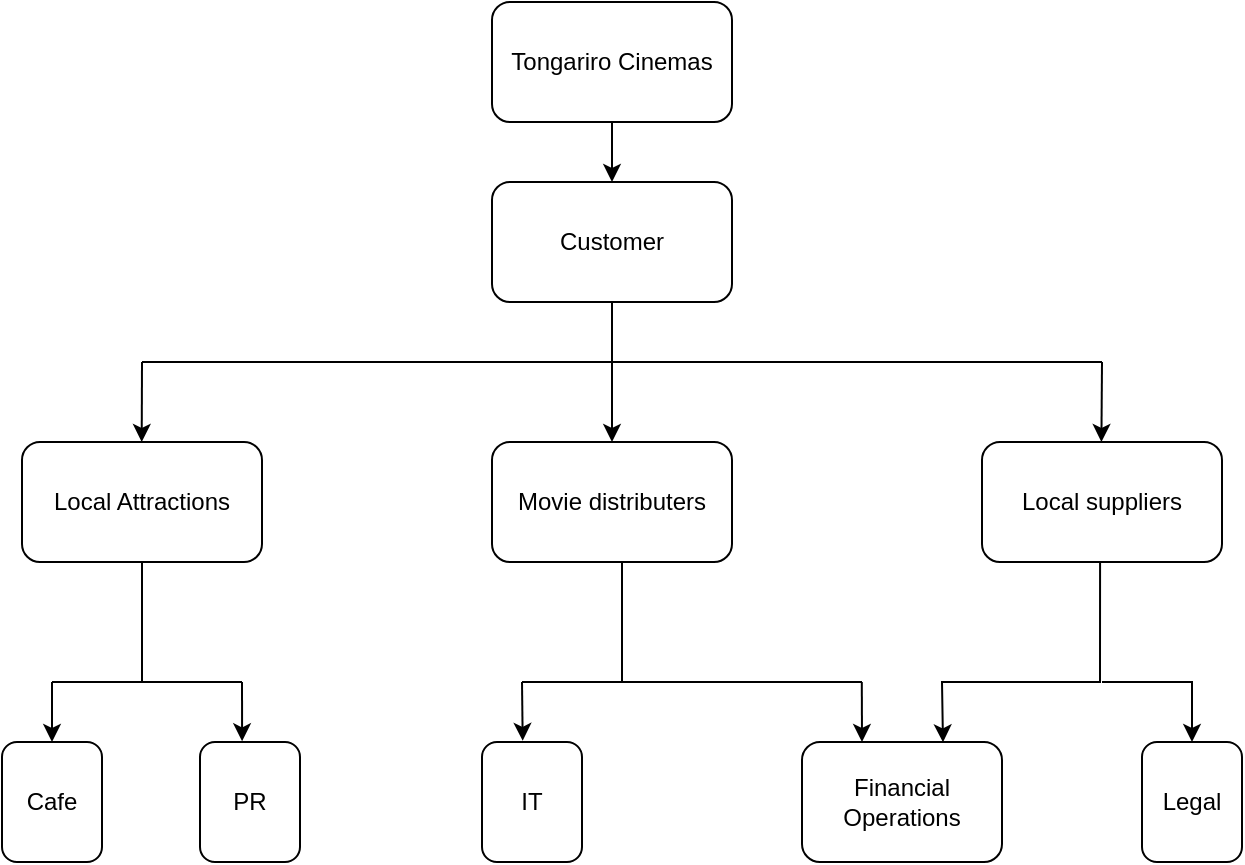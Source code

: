 <mxfile version="24.0.7" type="github">
  <diagram id="R2lEEEUBdFMjLlhIrx00" name="Page-1">
    <mxGraphModel dx="1402" dy="771" grid="1" gridSize="10" guides="1" tooltips="1" connect="1" arrows="1" fold="1" page="1" pageScale="1" pageWidth="850" pageHeight="1100" math="0" shadow="0" extFonts="Permanent Marker^https://fonts.googleapis.com/css?family=Permanent+Marker">
      <root>
        <mxCell id="0" />
        <mxCell id="1" parent="0" />
        <mxCell id="APax-i7QGuhxuxbX6P3B-1" value="Tongariro Cinemas" style="rounded=1;whiteSpace=wrap;html=1;" vertex="1" parent="1">
          <mxGeometry x="365" y="300" width="120" height="60" as="geometry" />
        </mxCell>
        <mxCell id="APax-i7QGuhxuxbX6P3B-2" value="Customer" style="rounded=1;whiteSpace=wrap;html=1;" vertex="1" parent="1">
          <mxGeometry x="365" y="390" width="120" height="60" as="geometry" />
        </mxCell>
        <mxCell id="APax-i7QGuhxuxbX6P3B-3" value="Local Attractions" style="rounded=1;whiteSpace=wrap;html=1;" vertex="1" parent="1">
          <mxGeometry x="130" y="520" width="120" height="60" as="geometry" />
        </mxCell>
        <mxCell id="APax-i7QGuhxuxbX6P3B-4" value="Movie distributers" style="rounded=1;whiteSpace=wrap;html=1;" vertex="1" parent="1">
          <mxGeometry x="365" y="520" width="120" height="60" as="geometry" />
        </mxCell>
        <mxCell id="APax-i7QGuhxuxbX6P3B-5" value="Local suppliers" style="rounded=1;whiteSpace=wrap;html=1;" vertex="1" parent="1">
          <mxGeometry x="610" y="520" width="120" height="60" as="geometry" />
        </mxCell>
        <mxCell id="APax-i7QGuhxuxbX6P3B-6" value="Cafe" style="rounded=1;whiteSpace=wrap;html=1;" vertex="1" parent="1">
          <mxGeometry x="120" y="670" width="50" height="60" as="geometry" />
        </mxCell>
        <mxCell id="APax-i7QGuhxuxbX6P3B-7" value="PR" style="rounded=1;whiteSpace=wrap;html=1;" vertex="1" parent="1">
          <mxGeometry x="219" y="670" width="50" height="60" as="geometry" />
        </mxCell>
        <mxCell id="APax-i7QGuhxuxbX6P3B-9" value="IT" style="rounded=1;whiteSpace=wrap;html=1;" vertex="1" parent="1">
          <mxGeometry x="360" y="670" width="50" height="60" as="geometry" />
        </mxCell>
        <mxCell id="APax-i7QGuhxuxbX6P3B-10" value="Financial Operations" style="rounded=1;whiteSpace=wrap;html=1;" vertex="1" parent="1">
          <mxGeometry x="520" y="670" width="100" height="60" as="geometry" />
        </mxCell>
        <mxCell id="APax-i7QGuhxuxbX6P3B-11" value="" style="endArrow=classic;html=1;rounded=0;exitX=0.5;exitY=1;exitDx=0;exitDy=0;entryX=0.5;entryY=0;entryDx=0;entryDy=0;" edge="1" parent="1" source="APax-i7QGuhxuxbX6P3B-1" target="APax-i7QGuhxuxbX6P3B-2">
          <mxGeometry width="50" height="50" relative="1" as="geometry">
            <mxPoint x="400" y="600" as="sourcePoint" />
            <mxPoint x="450" y="550" as="targetPoint" />
          </mxGeometry>
        </mxCell>
        <mxCell id="APax-i7QGuhxuxbX6P3B-13" value="" style="endArrow=none;html=1;rounded=0;" edge="1" parent="1">
          <mxGeometry width="50" height="50" relative="1" as="geometry">
            <mxPoint x="190" y="480" as="sourcePoint" />
            <mxPoint x="670" y="480" as="targetPoint" />
          </mxGeometry>
        </mxCell>
        <mxCell id="APax-i7QGuhxuxbX6P3B-14" value="" style="endArrow=classic;html=1;rounded=0;entryX=0.583;entryY=0;entryDx=0;entryDy=0;entryPerimeter=0;" edge="1" parent="1">
          <mxGeometry width="50" height="50" relative="1" as="geometry">
            <mxPoint x="190" y="480" as="sourcePoint" />
            <mxPoint x="189.86" y="520" as="targetPoint" />
          </mxGeometry>
        </mxCell>
        <mxCell id="APax-i7QGuhxuxbX6P3B-15" value="" style="endArrow=classic;html=1;rounded=0;entryX=0.583;entryY=0;entryDx=0;entryDy=0;entryPerimeter=0;exitX=0.5;exitY=1;exitDx=0;exitDy=0;" edge="1" parent="1" source="APax-i7QGuhxuxbX6P3B-2">
          <mxGeometry width="50" height="50" relative="1" as="geometry">
            <mxPoint x="425" y="480" as="sourcePoint" />
            <mxPoint x="425" y="520" as="targetPoint" />
          </mxGeometry>
        </mxCell>
        <mxCell id="APax-i7QGuhxuxbX6P3B-16" value="" style="endArrow=classic;html=1;rounded=0;entryX=0.583;entryY=0;entryDx=0;entryDy=0;entryPerimeter=0;" edge="1" parent="1">
          <mxGeometry width="50" height="50" relative="1" as="geometry">
            <mxPoint x="670" y="480" as="sourcePoint" />
            <mxPoint x="669.71" y="520" as="targetPoint" />
          </mxGeometry>
        </mxCell>
        <mxCell id="APax-i7QGuhxuxbX6P3B-18" value="" style="endArrow=none;html=1;rounded=0;" edge="1" parent="1">
          <mxGeometry width="50" height="50" relative="1" as="geometry">
            <mxPoint x="145" y="640" as="sourcePoint" />
            <mxPoint x="240" y="640" as="targetPoint" />
          </mxGeometry>
        </mxCell>
        <mxCell id="APax-i7QGuhxuxbX6P3B-19" value="" style="endArrow=classic;html=1;rounded=0;entryX=0.5;entryY=0;entryDx=0;entryDy=0;" edge="1" parent="1" target="APax-i7QGuhxuxbX6P3B-6">
          <mxGeometry width="50" height="50" relative="1" as="geometry">
            <mxPoint x="145" y="640" as="sourcePoint" />
            <mxPoint x="144.71" y="690" as="targetPoint" />
          </mxGeometry>
        </mxCell>
        <mxCell id="APax-i7QGuhxuxbX6P3B-20" value="" style="endArrow=classic;html=1;rounded=0;entryX=0.421;entryY=-0.006;entryDx=0;entryDy=0;entryPerimeter=0;" edge="1" parent="1" target="APax-i7QGuhxuxbX6P3B-7">
          <mxGeometry width="50" height="50" relative="1" as="geometry">
            <mxPoint x="240" y="640" as="sourcePoint" />
            <mxPoint x="240.15" y="670.66" as="targetPoint" />
          </mxGeometry>
        </mxCell>
        <mxCell id="APax-i7QGuhxuxbX6P3B-21" value="" style="endArrow=classic;html=1;rounded=0;entryX=0.407;entryY=-0.01;entryDx=0;entryDy=0;entryPerimeter=0;" edge="1" parent="1" target="APax-i7QGuhxuxbX6P3B-9">
          <mxGeometry width="50" height="50" relative="1" as="geometry">
            <mxPoint x="380" y="640" as="sourcePoint" />
            <mxPoint x="380" y="670" as="targetPoint" />
          </mxGeometry>
        </mxCell>
        <mxCell id="APax-i7QGuhxuxbX6P3B-24" value="" style="endArrow=classic;html=1;rounded=0;entryX=0.3;entryY=0;entryDx=0;entryDy=0;entryPerimeter=0;" edge="1" parent="1" target="APax-i7QGuhxuxbX6P3B-10">
          <mxGeometry width="50" height="50" relative="1" as="geometry">
            <mxPoint x="549.9" y="640" as="sourcePoint" />
            <mxPoint x="549.66" y="690" as="targetPoint" />
          </mxGeometry>
        </mxCell>
        <mxCell id="APax-i7QGuhxuxbX6P3B-25" value="" style="endArrow=none;html=1;rounded=0;" edge="1" parent="1">
          <mxGeometry width="50" height="50" relative="1" as="geometry">
            <mxPoint x="380" y="640" as="sourcePoint" />
            <mxPoint x="550" y="640" as="targetPoint" />
          </mxGeometry>
        </mxCell>
        <mxCell id="APax-i7QGuhxuxbX6P3B-26" value="" style="endArrow=none;html=1;rounded=0;entryX=0.5;entryY=1;entryDx=0;entryDy=0;" edge="1" parent="1" target="APax-i7QGuhxuxbX6P3B-3">
          <mxGeometry width="50" height="50" relative="1" as="geometry">
            <mxPoint x="190" y="640" as="sourcePoint" />
            <mxPoint x="250" y="620" as="targetPoint" />
          </mxGeometry>
        </mxCell>
        <mxCell id="APax-i7QGuhxuxbX6P3B-27" value="" style="endArrow=none;html=1;rounded=0;entryX=0.5;entryY=1;entryDx=0;entryDy=0;" edge="1" parent="1">
          <mxGeometry width="50" height="50" relative="1" as="geometry">
            <mxPoint x="430" y="640" as="sourcePoint" />
            <mxPoint x="430" y="580" as="targetPoint" />
          </mxGeometry>
        </mxCell>
        <mxCell id="APax-i7QGuhxuxbX6P3B-28" value="" style="endArrow=classic;html=1;rounded=0;exitX=0.492;exitY=1.004;exitDx=0;exitDy=0;exitPerimeter=0;entryX=0.705;entryY=0.003;entryDx=0;entryDy=0;entryPerimeter=0;" edge="1" parent="1" source="APax-i7QGuhxuxbX6P3B-5" target="APax-i7QGuhxuxbX6P3B-10">
          <mxGeometry width="50" height="50" relative="1" as="geometry">
            <mxPoint x="620" y="580" as="sourcePoint" />
            <mxPoint x="590" y="710" as="targetPoint" />
            <Array as="points">
              <mxPoint x="669" y="640" />
              <mxPoint x="590" y="640" />
            </Array>
          </mxGeometry>
        </mxCell>
        <mxCell id="APax-i7QGuhxuxbX6P3B-29" value="Legal" style="rounded=1;whiteSpace=wrap;html=1;" vertex="1" parent="1">
          <mxGeometry x="690" y="670" width="50" height="60" as="geometry" />
        </mxCell>
        <mxCell id="APax-i7QGuhxuxbX6P3B-30" value="" style="endArrow=classic;html=1;rounded=0;entryX=0.5;entryY=0;entryDx=0;entryDy=0;" edge="1" parent="1" target="APax-i7QGuhxuxbX6P3B-29">
          <mxGeometry width="50" height="50" relative="1" as="geometry">
            <mxPoint x="670" y="640" as="sourcePoint" />
            <mxPoint x="715" y="710" as="targetPoint" />
            <Array as="points">
              <mxPoint x="715" y="640" />
            </Array>
          </mxGeometry>
        </mxCell>
      </root>
    </mxGraphModel>
  </diagram>
</mxfile>
